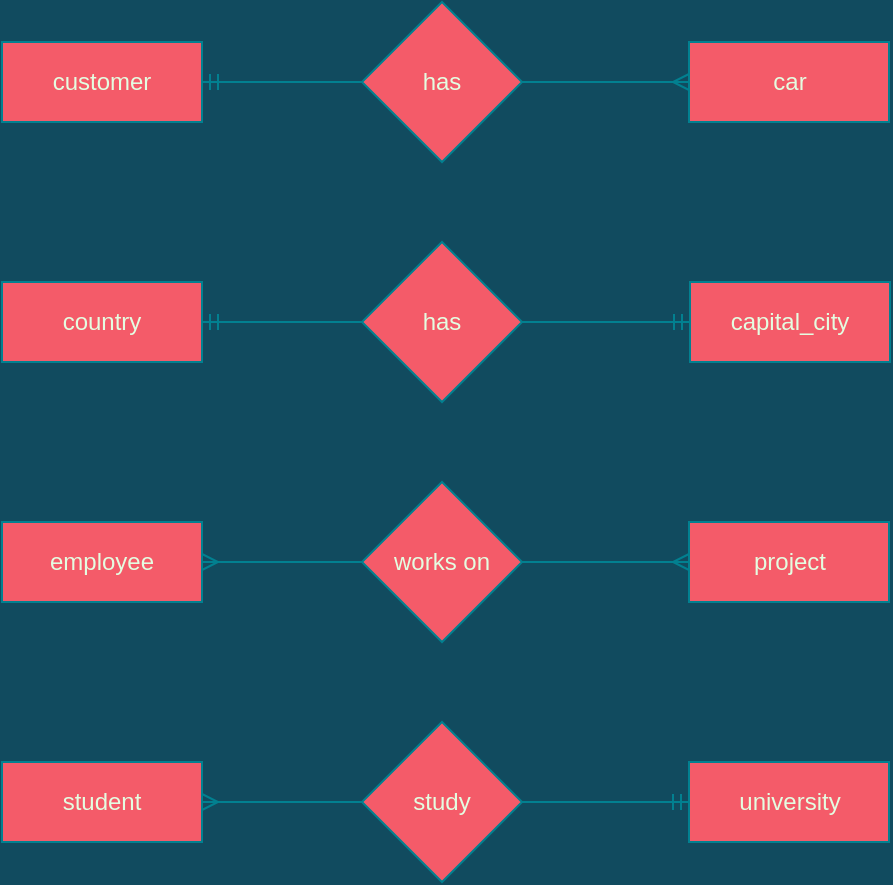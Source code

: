 <mxfile version="15.4.3" type="github">
  <diagram id="5RonIlUQG1cz7X9lEF_-" name="Page-1">
    <mxGraphModel dx="828" dy="483" grid="1" gridSize="10" guides="1" tooltips="1" connect="1" arrows="1" fold="1" page="1" pageScale="1" pageWidth="827" pageHeight="1169" background="#114B5F" math="0" shadow="0">
      <root>
        <mxCell id="0" />
        <mxCell id="1" parent="0" />
        <mxCell id="c44z_tJsVgnvULMtvtKV-1" value="customer" style="whiteSpace=wrap;html=1;align=center;rounded=0;sketch=0;fontColor=#E4FDE1;strokeColor=#028090;fillColor=#F45B69;" parent="1" vertex="1">
          <mxGeometry x="70" y="60" width="100" height="40" as="geometry" />
        </mxCell>
        <mxCell id="c44z_tJsVgnvULMtvtKV-2" value="has" style="rhombus;whiteSpace=wrap;html=1;rounded=0;fontColor=#E4FDE1;strokeColor=#028090;fillColor=#F45B69;sketch=0;" parent="1" vertex="1">
          <mxGeometry x="250" y="40" width="80" height="80" as="geometry" />
        </mxCell>
        <mxCell id="c44z_tJsVgnvULMtvtKV-4" value="car" style="whiteSpace=wrap;html=1;align=center;rounded=0;sketch=0;fontColor=#E4FDE1;strokeColor=#028090;fillColor=#F45B69;" parent="1" vertex="1">
          <mxGeometry x="413.5" y="60" width="100" height="40" as="geometry" />
        </mxCell>
        <mxCell id="c44z_tJsVgnvULMtvtKV-5" value="" style="fontSize=12;html=1;endArrow=ERmandOne;rounded=1;sketch=0;fontColor=#E4FDE1;strokeColor=#028090;fillColor=#F45B69;entryX=1;entryY=0.5;entryDx=0;entryDy=0;exitX=0;exitY=0.5;exitDx=0;exitDy=0;" parent="1" source="c44z_tJsVgnvULMtvtKV-2" target="c44z_tJsVgnvULMtvtKV-1" edge="1">
          <mxGeometry width="100" height="100" relative="1" as="geometry">
            <mxPoint x="170" y="240" as="sourcePoint" />
            <mxPoint x="270" y="140" as="targetPoint" />
          </mxGeometry>
        </mxCell>
        <mxCell id="c44z_tJsVgnvULMtvtKV-7" value="" style="fontSize=12;html=1;endArrow=ERmany;rounded=1;sketch=0;fontColor=#E4FDE1;strokeColor=#028090;fillColor=#F45B69;entryX=0;entryY=0.5;entryDx=0;entryDy=0;exitX=1;exitY=0.5;exitDx=0;exitDy=0;" parent="1" source="c44z_tJsVgnvULMtvtKV-2" target="c44z_tJsVgnvULMtvtKV-4" edge="1">
          <mxGeometry width="100" height="100" relative="1" as="geometry">
            <mxPoint x="200" y="290" as="sourcePoint" />
            <mxPoint x="300" y="190" as="targetPoint" />
          </mxGeometry>
        </mxCell>
        <mxCell id="c44z_tJsVgnvULMtvtKV-8" value="country" style="whiteSpace=wrap;html=1;align=center;rounded=0;sketch=0;fontColor=#E4FDE1;strokeColor=#028090;fillColor=#F45B69;" parent="1" vertex="1">
          <mxGeometry x="70" y="180" width="100" height="40" as="geometry" />
        </mxCell>
        <mxCell id="c44z_tJsVgnvULMtvtKV-9" value="has" style="rhombus;whiteSpace=wrap;html=1;rounded=0;fontColor=#E4FDE1;strokeColor=#028090;fillColor=#F45B69;sketch=0;" parent="1" vertex="1">
          <mxGeometry x="250" y="160" width="80" height="80" as="geometry" />
        </mxCell>
        <mxCell id="c44z_tJsVgnvULMtvtKV-13" value="capital_city" style="whiteSpace=wrap;html=1;align=center;rounded=0;sketch=0;fontColor=#E4FDE1;strokeColor=#028090;fillColor=#F45B69;" parent="1" vertex="1">
          <mxGeometry x="414" y="180" width="100" height="40" as="geometry" />
        </mxCell>
        <mxCell id="c44z_tJsVgnvULMtvtKV-14" value="" style="fontSize=12;html=1;endArrow=ERmandOne;rounded=1;sketch=0;fontColor=#E4FDE1;strokeColor=#028090;fillColor=#F45B69;entryX=1;entryY=0.5;entryDx=0;entryDy=0;exitX=0;exitY=0.5;exitDx=0;exitDy=0;" parent="1" source="c44z_tJsVgnvULMtvtKV-9" target="c44z_tJsVgnvULMtvtKV-8" edge="1">
          <mxGeometry width="100" height="100" relative="1" as="geometry">
            <mxPoint x="210" y="430" as="sourcePoint" />
            <mxPoint x="310" y="330" as="targetPoint" />
          </mxGeometry>
        </mxCell>
        <mxCell id="c44z_tJsVgnvULMtvtKV-15" value="" style="fontSize=12;html=1;endArrow=ERmandOne;rounded=1;sketch=0;fontColor=#E4FDE1;strokeColor=#028090;fillColor=#F45B69;entryX=0;entryY=0.5;entryDx=0;entryDy=0;exitX=1;exitY=0.5;exitDx=0;exitDy=0;" parent="1" source="c44z_tJsVgnvULMtvtKV-9" target="c44z_tJsVgnvULMtvtKV-13" edge="1">
          <mxGeometry width="100" height="100" relative="1" as="geometry">
            <mxPoint x="130" y="390" as="sourcePoint" />
            <mxPoint x="230" y="290" as="targetPoint" />
          </mxGeometry>
        </mxCell>
        <mxCell id="c44z_tJsVgnvULMtvtKV-16" value="employee" style="whiteSpace=wrap;html=1;align=center;rounded=0;sketch=0;fontColor=#E4FDE1;strokeColor=#028090;fillColor=#F45B69;" parent="1" vertex="1">
          <mxGeometry x="70" y="300" width="100" height="40" as="geometry" />
        </mxCell>
        <mxCell id="c44z_tJsVgnvULMtvtKV-17" value="works on" style="rhombus;whiteSpace=wrap;html=1;rounded=0;fontColor=#E4FDE1;strokeColor=#028090;fillColor=#F45B69;sketch=0;" parent="1" vertex="1">
          <mxGeometry x="250" y="280" width="80" height="80" as="geometry" />
        </mxCell>
        <mxCell id="c44z_tJsVgnvULMtvtKV-19" value="" style="fontSize=12;html=1;endArrow=ERmany;rounded=1;sketch=0;fontColor=#E4FDE1;strokeColor=#028090;fillColor=#F45B69;entryX=1;entryY=0.5;entryDx=0;entryDy=0;" parent="1" source="c44z_tJsVgnvULMtvtKV-17" target="c44z_tJsVgnvULMtvtKV-16" edge="1">
          <mxGeometry width="100" height="100" relative="1" as="geometry">
            <mxPoint x="160" y="470" as="sourcePoint" />
            <mxPoint x="260" y="370" as="targetPoint" />
          </mxGeometry>
        </mxCell>
        <mxCell id="c44z_tJsVgnvULMtvtKV-20" value="project" style="whiteSpace=wrap;html=1;align=center;rounded=0;sketch=0;fontColor=#E4FDE1;strokeColor=#028090;fillColor=#F45B69;" parent="1" vertex="1">
          <mxGeometry x="413.5" y="300" width="100" height="40" as="geometry" />
        </mxCell>
        <mxCell id="c44z_tJsVgnvULMtvtKV-21" value="" style="fontSize=12;html=1;endArrow=ERmany;rounded=1;sketch=0;fontColor=#E4FDE1;strokeColor=#028090;fillColor=#F45B69;entryX=0;entryY=0.5;entryDx=0;entryDy=0;exitX=1;exitY=0.5;exitDx=0;exitDy=0;" parent="1" source="c44z_tJsVgnvULMtvtKV-17" target="c44z_tJsVgnvULMtvtKV-20" edge="1">
          <mxGeometry width="100" height="100" relative="1" as="geometry">
            <mxPoint x="300" y="490" as="sourcePoint" />
            <mxPoint x="400" y="390" as="targetPoint" />
          </mxGeometry>
        </mxCell>
        <mxCell id="c44z_tJsVgnvULMtvtKV-22" value="student" style="whiteSpace=wrap;html=1;align=center;rounded=0;sketch=0;fontColor=#E4FDE1;strokeColor=#028090;fillColor=#F45B69;" parent="1" vertex="1">
          <mxGeometry x="70" y="420" width="100" height="40" as="geometry" />
        </mxCell>
        <mxCell id="c44z_tJsVgnvULMtvtKV-23" value="study" style="rhombus;whiteSpace=wrap;html=1;rounded=0;fontColor=#E4FDE1;strokeColor=#028090;fillColor=#F45B69;sketch=0;" parent="1" vertex="1">
          <mxGeometry x="250" y="400" width="80" height="80" as="geometry" />
        </mxCell>
        <mxCell id="c44z_tJsVgnvULMtvtKV-24" value="university" style="whiteSpace=wrap;html=1;align=center;rounded=0;sketch=0;fontColor=#E4FDE1;strokeColor=#028090;fillColor=#F45B69;" parent="1" vertex="1">
          <mxGeometry x="413.5" y="420" width="100" height="40" as="geometry" />
        </mxCell>
        <mxCell id="c44z_tJsVgnvULMtvtKV-25" value="" style="fontSize=12;html=1;endArrow=ERmany;rounded=1;sketch=0;fontColor=#E4FDE1;strokeColor=#028090;fillColor=#F45B69;entryX=1;entryY=0.5;entryDx=0;entryDy=0;exitX=0;exitY=0.5;exitDx=0;exitDy=0;" parent="1" source="c44z_tJsVgnvULMtvtKV-23" target="c44z_tJsVgnvULMtvtKV-22" edge="1">
          <mxGeometry width="100" height="100" relative="1" as="geometry">
            <mxPoint x="260" y="330" as="sourcePoint" />
            <mxPoint x="180" y="330" as="targetPoint" />
          </mxGeometry>
        </mxCell>
        <mxCell id="c44z_tJsVgnvULMtvtKV-26" value="" style="fontSize=12;html=1;endArrow=ERmandOne;rounded=1;sketch=0;fontColor=#E4FDE1;strokeColor=#028090;fillColor=#F45B69;entryX=0;entryY=0.5;entryDx=0;entryDy=0;exitX=1;exitY=0.5;exitDx=0;exitDy=0;" parent="1" source="c44z_tJsVgnvULMtvtKV-23" target="c44z_tJsVgnvULMtvtKV-24" edge="1">
          <mxGeometry width="100" height="100" relative="1" as="geometry">
            <mxPoint x="340" y="210" as="sourcePoint" />
            <mxPoint x="424" y="210" as="targetPoint" />
          </mxGeometry>
        </mxCell>
      </root>
    </mxGraphModel>
  </diagram>
</mxfile>
